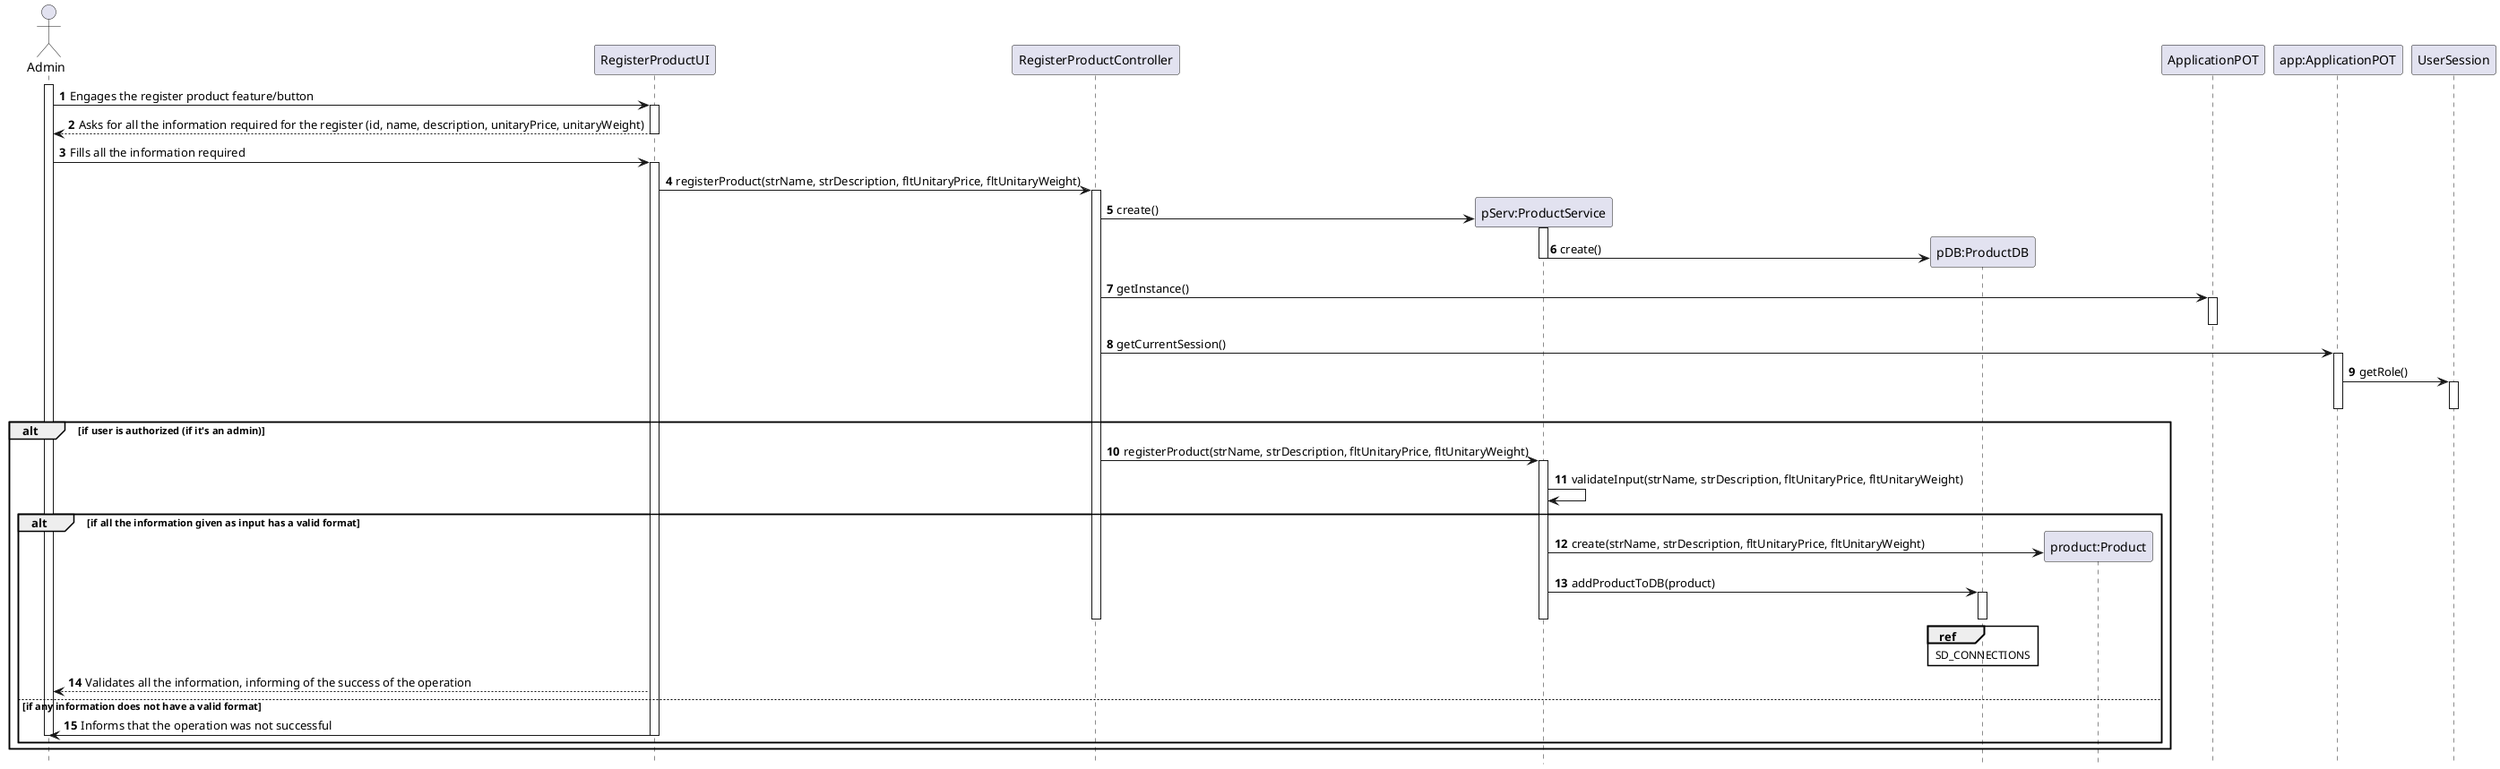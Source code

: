 @startuml
autonumber
hide footbox

actor "Admin" as U

participant "RegisterProductUI" as UI
participant "RegisterProductController" as CTRL
participant "pServ:ProductService" as SER
participant "pDB:ProductDB" as DB
participant "product:Product" as PROD
participant "ApplicationPOT" as APP
participant "app:ApplicationPOT" as APPP
participant "UserSession" as US

activate U
U -> UI : Engages the register product feature/button
activate UI
UI --> U : Asks for all the information required for the register (id, name, description, unitaryPrice, unitaryWeight)
deactivate UI
U -> UI : Fills all the information required
activate UI
UI -> CTRL : registerProduct(strName, strDescription, fltUnitaryPrice, fltUnitaryWeight)
activate CTRL
CTRL -> SER** : create()
activate SER
SER -> DB** : create()
deactivate SER
CTRL -> APP : getInstance()
activate APP
deactivate APP
CTRL -> APPP : getCurrentSession()
activate APPP
APPP -> US : getRole()
activate US
deactivate US
deactivate APPP
alt if user is authorized (if it's an admin)
CTRL -> SER : registerProduct(strName, strDescription, fltUnitaryPrice, fltUnitaryWeight)
activate SER
SER -> SER : validateInput(strName, strDescription, fltUnitaryPrice, fltUnitaryWeight)
alt if all the information given as input has a valid format
SER -> PROD** : create(strName, strDescription, fltUnitaryPrice, fltUnitaryWeight)
SER -> DB : addProductToDB(product)
activate DB
deactivate DB
ref over DB
SD_CONNECTIONS
end ref
deactivate SER
deactivate CTRL
deactivate CTRL
UI --> U : Validates all the information, informing of the success of the operation
else if any information does not have a valid format
UI -> U : Informs that the operation was not successful
deactivate UI
deactivate U
end alt
end alt

@enduml